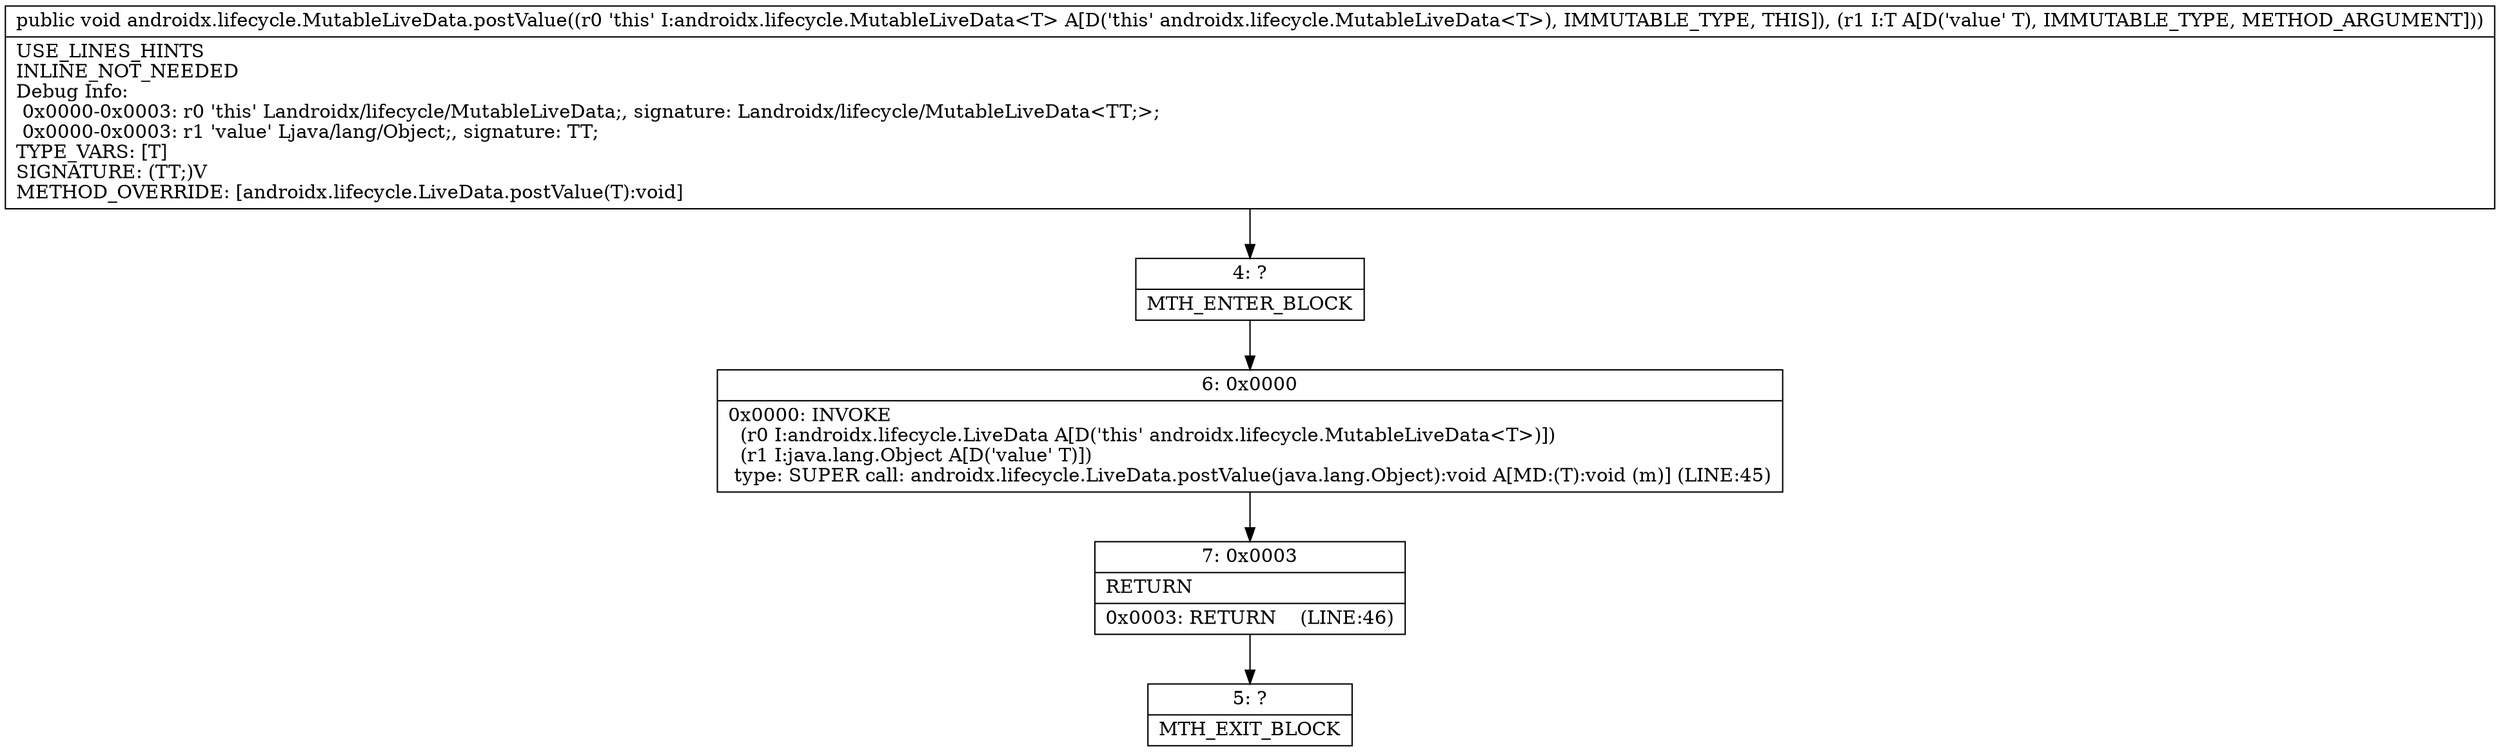 digraph "CFG forandroidx.lifecycle.MutableLiveData.postValue(Ljava\/lang\/Object;)V" {
Node_4 [shape=record,label="{4\:\ ?|MTH_ENTER_BLOCK\l}"];
Node_6 [shape=record,label="{6\:\ 0x0000|0x0000: INVOKE  \l  (r0 I:androidx.lifecycle.LiveData A[D('this' androidx.lifecycle.MutableLiveData\<T\>)])\l  (r1 I:java.lang.Object A[D('value' T)])\l type: SUPER call: androidx.lifecycle.LiveData.postValue(java.lang.Object):void A[MD:(T):void (m)] (LINE:45)\l}"];
Node_7 [shape=record,label="{7\:\ 0x0003|RETURN\l|0x0003: RETURN    (LINE:46)\l}"];
Node_5 [shape=record,label="{5\:\ ?|MTH_EXIT_BLOCK\l}"];
MethodNode[shape=record,label="{public void androidx.lifecycle.MutableLiveData.postValue((r0 'this' I:androidx.lifecycle.MutableLiveData\<T\> A[D('this' androidx.lifecycle.MutableLiveData\<T\>), IMMUTABLE_TYPE, THIS]), (r1 I:T A[D('value' T), IMMUTABLE_TYPE, METHOD_ARGUMENT]))  | USE_LINES_HINTS\lINLINE_NOT_NEEDED\lDebug Info:\l  0x0000\-0x0003: r0 'this' Landroidx\/lifecycle\/MutableLiveData;, signature: Landroidx\/lifecycle\/MutableLiveData\<TT;\>;\l  0x0000\-0x0003: r1 'value' Ljava\/lang\/Object;, signature: TT;\lTYPE_VARS: [T]\lSIGNATURE: (TT;)V\lMETHOD_OVERRIDE: [androidx.lifecycle.LiveData.postValue(T):void]\l}"];
MethodNode -> Node_4;Node_4 -> Node_6;
Node_6 -> Node_7;
Node_7 -> Node_5;
}

